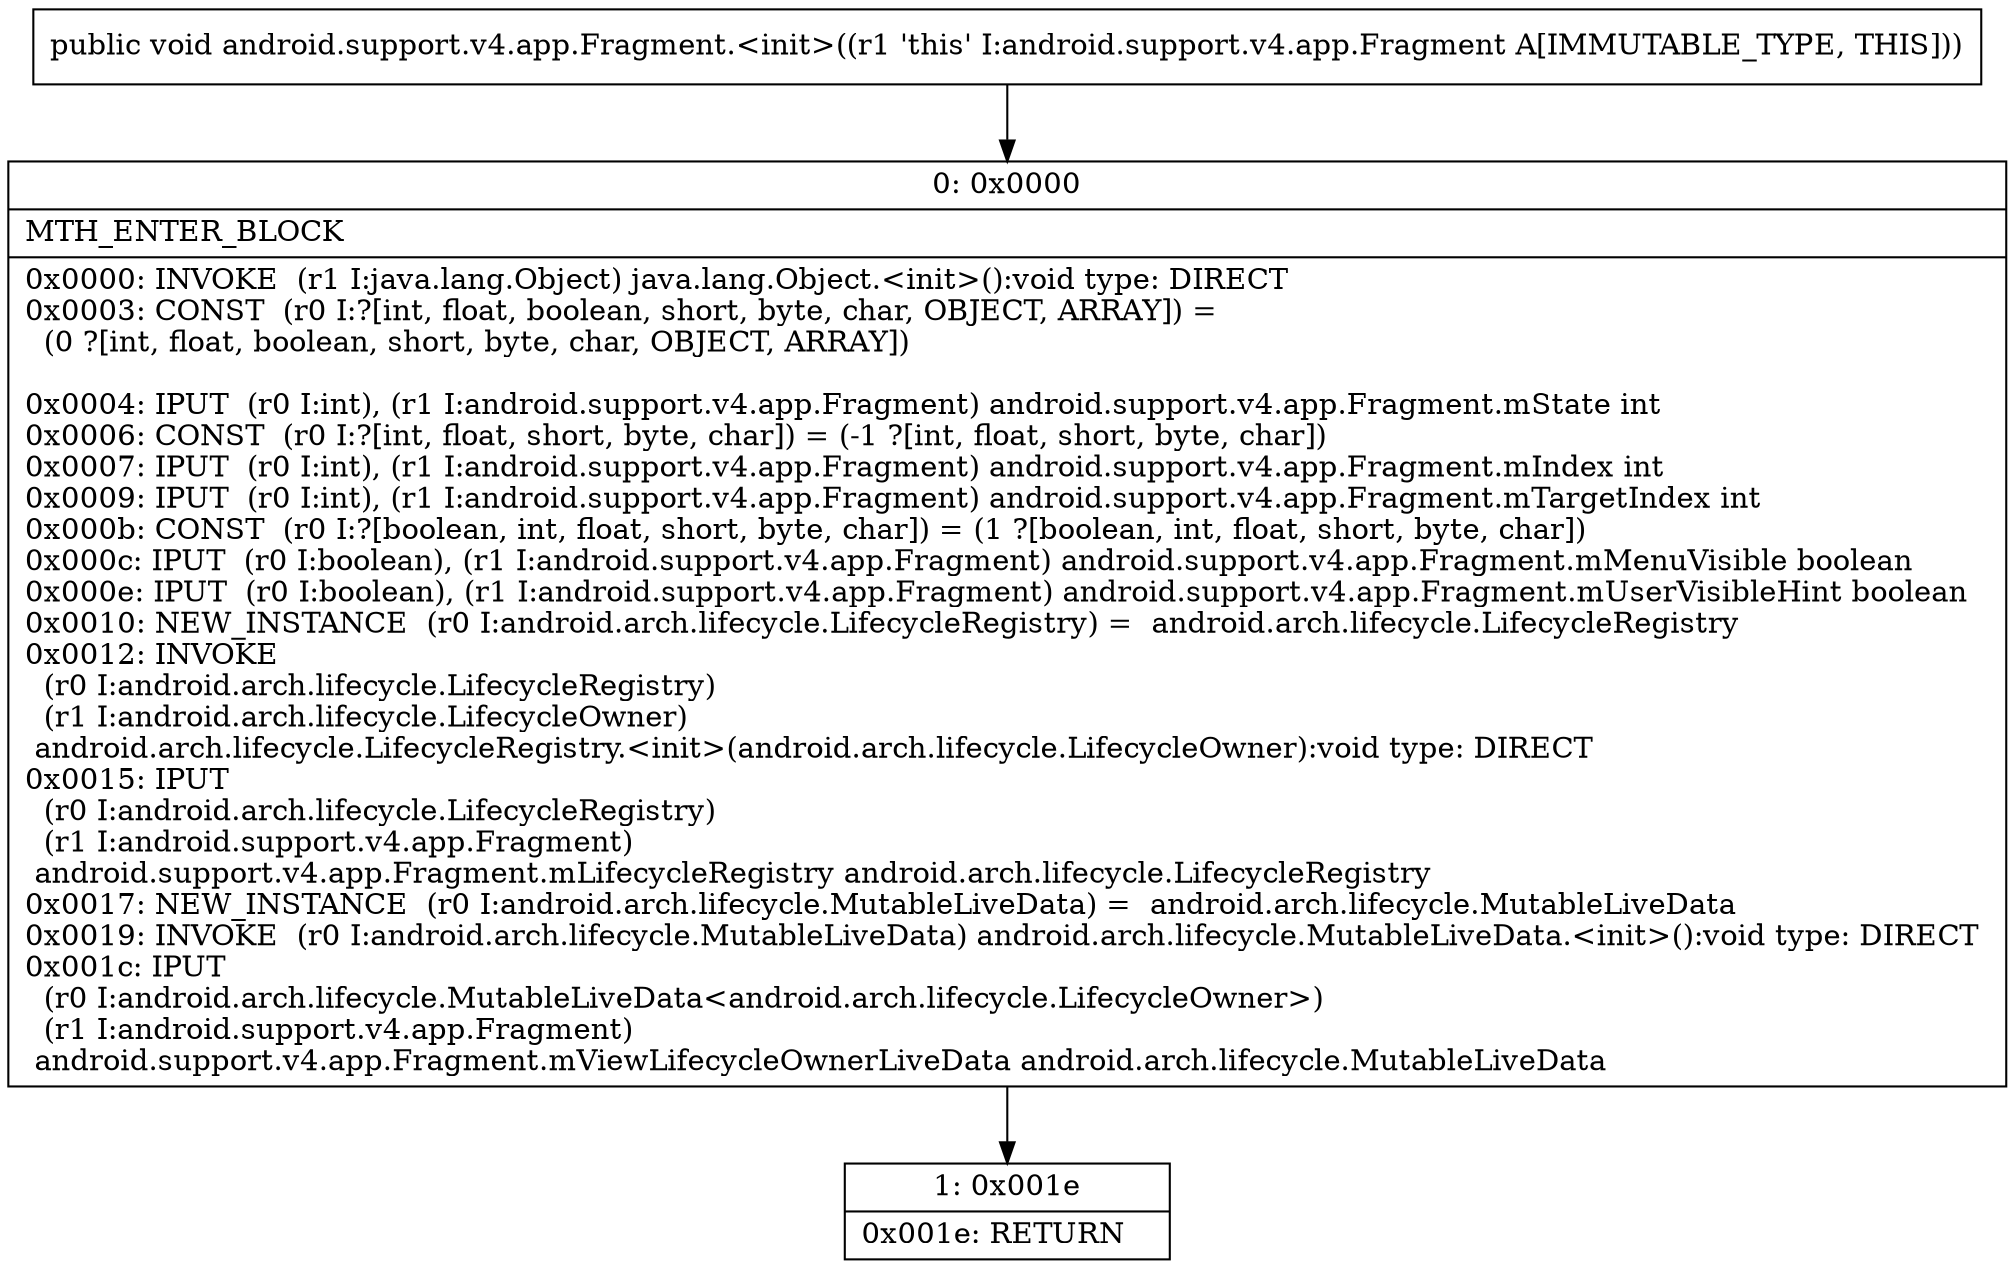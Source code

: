 digraph "CFG forandroid.support.v4.app.Fragment.\<init\>()V" {
Node_0 [shape=record,label="{0\:\ 0x0000|MTH_ENTER_BLOCK\l|0x0000: INVOKE  (r1 I:java.lang.Object) java.lang.Object.\<init\>():void type: DIRECT \l0x0003: CONST  (r0 I:?[int, float, boolean, short, byte, char, OBJECT, ARRAY]) = \l  (0 ?[int, float, boolean, short, byte, char, OBJECT, ARRAY])\l \l0x0004: IPUT  (r0 I:int), (r1 I:android.support.v4.app.Fragment) android.support.v4.app.Fragment.mState int \l0x0006: CONST  (r0 I:?[int, float, short, byte, char]) = (\-1 ?[int, float, short, byte, char]) \l0x0007: IPUT  (r0 I:int), (r1 I:android.support.v4.app.Fragment) android.support.v4.app.Fragment.mIndex int \l0x0009: IPUT  (r0 I:int), (r1 I:android.support.v4.app.Fragment) android.support.v4.app.Fragment.mTargetIndex int \l0x000b: CONST  (r0 I:?[boolean, int, float, short, byte, char]) = (1 ?[boolean, int, float, short, byte, char]) \l0x000c: IPUT  (r0 I:boolean), (r1 I:android.support.v4.app.Fragment) android.support.v4.app.Fragment.mMenuVisible boolean \l0x000e: IPUT  (r0 I:boolean), (r1 I:android.support.v4.app.Fragment) android.support.v4.app.Fragment.mUserVisibleHint boolean \l0x0010: NEW_INSTANCE  (r0 I:android.arch.lifecycle.LifecycleRegistry) =  android.arch.lifecycle.LifecycleRegistry \l0x0012: INVOKE  \l  (r0 I:android.arch.lifecycle.LifecycleRegistry)\l  (r1 I:android.arch.lifecycle.LifecycleOwner)\l android.arch.lifecycle.LifecycleRegistry.\<init\>(android.arch.lifecycle.LifecycleOwner):void type: DIRECT \l0x0015: IPUT  \l  (r0 I:android.arch.lifecycle.LifecycleRegistry)\l  (r1 I:android.support.v4.app.Fragment)\l android.support.v4.app.Fragment.mLifecycleRegistry android.arch.lifecycle.LifecycleRegistry \l0x0017: NEW_INSTANCE  (r0 I:android.arch.lifecycle.MutableLiveData) =  android.arch.lifecycle.MutableLiveData \l0x0019: INVOKE  (r0 I:android.arch.lifecycle.MutableLiveData) android.arch.lifecycle.MutableLiveData.\<init\>():void type: DIRECT \l0x001c: IPUT  \l  (r0 I:android.arch.lifecycle.MutableLiveData\<android.arch.lifecycle.LifecycleOwner\>)\l  (r1 I:android.support.v4.app.Fragment)\l android.support.v4.app.Fragment.mViewLifecycleOwnerLiveData android.arch.lifecycle.MutableLiveData \l}"];
Node_1 [shape=record,label="{1\:\ 0x001e|0x001e: RETURN   \l}"];
MethodNode[shape=record,label="{public void android.support.v4.app.Fragment.\<init\>((r1 'this' I:android.support.v4.app.Fragment A[IMMUTABLE_TYPE, THIS])) }"];
MethodNode -> Node_0;
Node_0 -> Node_1;
}

